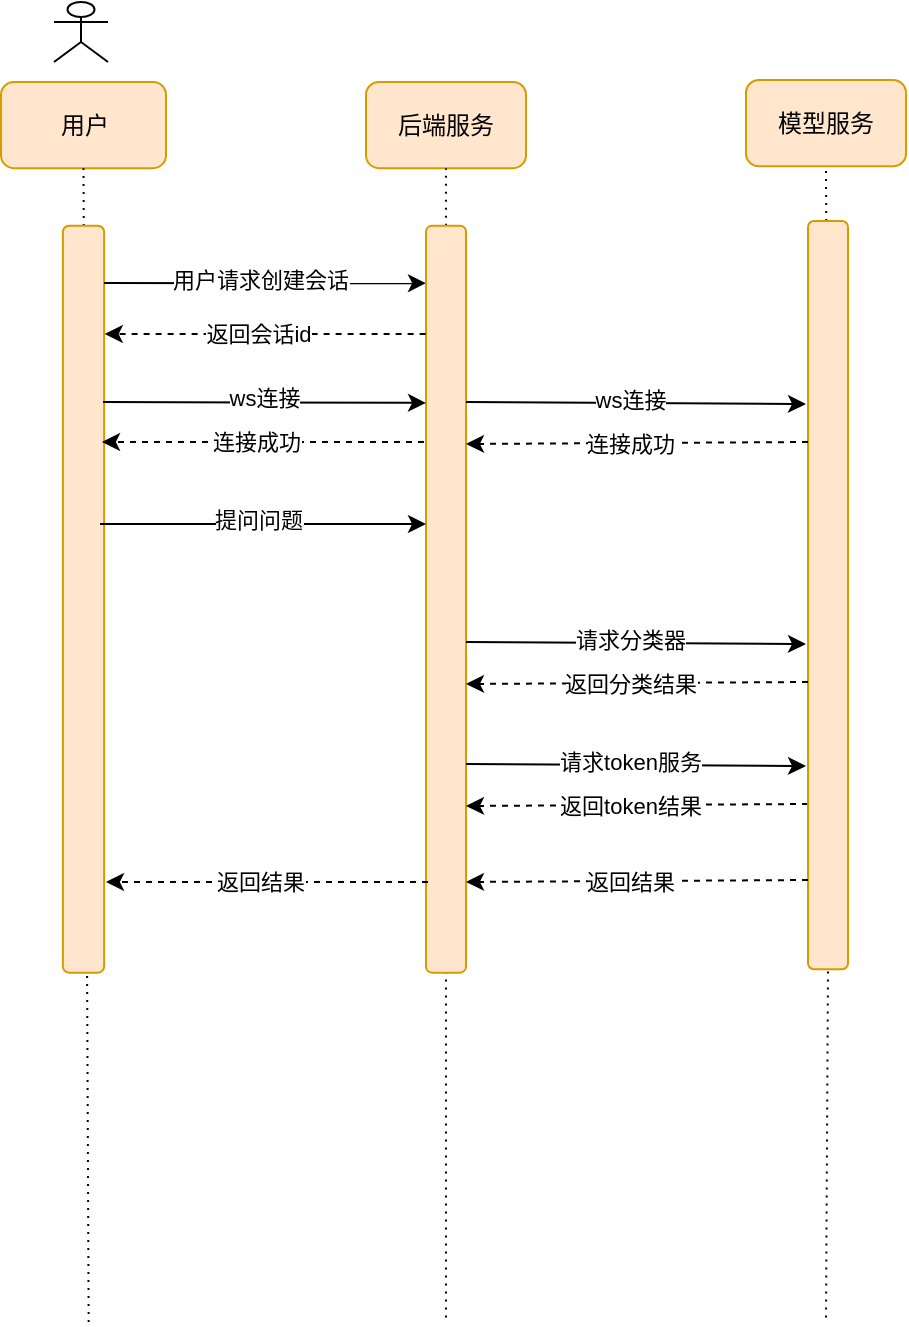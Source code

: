 <mxfile version="22.1.0" type="github">
  <diagram name="第 1 页" id="oR9RHzwoBkuz_bd_ao7u">
    <mxGraphModel dx="666" dy="376" grid="1" gridSize="10" guides="1" tooltips="1" connect="1" arrows="1" fold="1" page="1" pageScale="1" pageWidth="827" pageHeight="1169" math="0" shadow="0">
      <root>
        <mxCell id="0" />
        <mxCell id="1" parent="0" />
        <mxCell id="aiIPUgThEmhUXbGEXyu0-3" value="" style="shape=umlActor;verticalLabelPosition=bottom;verticalAlign=top;html=1;" parent="1" vertex="1">
          <mxGeometry x="134" y="70" width="27" height="30" as="geometry" />
        </mxCell>
        <mxCell id="aiIPUgThEmhUXbGEXyu0-7" value="" style="group" parent="1" vertex="1" connectable="0">
          <mxGeometry x="107.5" y="110" width="82.5" height="620" as="geometry" />
        </mxCell>
        <mxCell id="aiIPUgThEmhUXbGEXyu0-1" value="用户" style="rounded=1;whiteSpace=wrap;html=1;fillColor=#ffe6cc;strokeColor=#d79b00;" parent="aiIPUgThEmhUXbGEXyu0-7" vertex="1">
          <mxGeometry width="82.5" height="43.095" as="geometry" />
        </mxCell>
        <mxCell id="aiIPUgThEmhUXbGEXyu0-6" value="" style="endArrow=none;dashed=1;html=1;dashPattern=1 3;strokeWidth=1;rounded=0;entryX=0.5;entryY=1;entryDx=0;entryDy=0;" parent="aiIPUgThEmhUXbGEXyu0-7" target="aiIPUgThEmhUXbGEXyu0-1" edge="1">
          <mxGeometry width="50" height="50" relative="1" as="geometry">
            <mxPoint x="43.828" y="620" as="sourcePoint" />
            <mxPoint x="64.453" y="100.556" as="targetPoint" />
          </mxGeometry>
        </mxCell>
        <mxCell id="aiIPUgThEmhUXbGEXyu0-16" value="" style="rounded=1;whiteSpace=wrap;html=1;fillColor=#ffe6cc;strokeColor=#d79b00;" parent="aiIPUgThEmhUXbGEXyu0-7" vertex="1">
          <mxGeometry x="30.938" y="71.826" width="20.625" height="373.494" as="geometry" />
        </mxCell>
        <mxCell id="aiIPUgThEmhUXbGEXyu0-35" value="" style="endArrow=classic;html=1;rounded=0;exitX=1;exitY=0.5;exitDx=0;exitDy=0;entryX=0;entryY=0.077;entryDx=0;entryDy=0;entryPerimeter=0;" parent="aiIPUgThEmhUXbGEXyu0-7" target="aiIPUgThEmhUXbGEXyu0-21" edge="1">
          <mxGeometry width="50" height="50" relative="1" as="geometry">
            <mxPoint x="51.562" y="100.556" as="sourcePoint" />
            <mxPoint x="249.562" y="100.556" as="targetPoint" />
          </mxGeometry>
        </mxCell>
        <mxCell id="aiIPUgThEmhUXbGEXyu0-36" value="用户请求创建会话" style="edgeLabel;html=1;align=center;verticalAlign=middle;resizable=0;points=[];" parent="aiIPUgThEmhUXbGEXyu0-35" vertex="1" connectable="0">
          <mxGeometry x="-0.104" y="2" relative="1" as="geometry">
            <mxPoint x="6" as="offset" />
          </mxGeometry>
        </mxCell>
        <mxCell id="aiIPUgThEmhUXbGEXyu0-8" value="" style="group" parent="1" vertex="1" connectable="0">
          <mxGeometry x="290" y="110" width="80" height="620" as="geometry" />
        </mxCell>
        <mxCell id="aiIPUgThEmhUXbGEXyu0-9" value="后端服务" style="rounded=1;whiteSpace=wrap;html=1;fillColor=#ffe6cc;strokeColor=#d79b00;" parent="aiIPUgThEmhUXbGEXyu0-8" vertex="1">
          <mxGeometry width="80" height="43.095" as="geometry" />
        </mxCell>
        <mxCell id="aiIPUgThEmhUXbGEXyu0-10" value="" style="endArrow=none;dashed=1;html=1;dashPattern=1 3;strokeWidth=1;rounded=0;entryX=0.5;entryY=1;entryDx=0;entryDy=0;" parent="aiIPUgThEmhUXbGEXyu0-8" source="aiIPUgThEmhUXbGEXyu0-21" target="aiIPUgThEmhUXbGEXyu0-9" edge="1">
          <mxGeometry width="50" height="50" relative="1" as="geometry">
            <mxPoint x="42.5" y="620" as="sourcePoint" />
            <mxPoint x="62.5" y="100.556" as="targetPoint" />
          </mxGeometry>
        </mxCell>
        <mxCell id="aiIPUgThEmhUXbGEXyu0-22" value="" style="endArrow=none;dashed=1;html=1;dashPattern=1 3;strokeWidth=1;rounded=0;entryX=0.5;entryY=1;entryDx=0;entryDy=0;" parent="aiIPUgThEmhUXbGEXyu0-8" target="aiIPUgThEmhUXbGEXyu0-21" edge="1">
          <mxGeometry width="50" height="50" relative="1" as="geometry">
            <mxPoint x="40" y="617.702" as="sourcePoint" />
            <mxPoint x="330" y="201.112" as="targetPoint" />
          </mxGeometry>
        </mxCell>
        <mxCell id="aiIPUgThEmhUXbGEXyu0-21" value="" style="rounded=1;whiteSpace=wrap;html=1;fillColor=#ffe6cc;strokeColor=#d79b00;" parent="aiIPUgThEmhUXbGEXyu0-8" vertex="1">
          <mxGeometry x="30" y="71.826" width="20" height="373.494" as="geometry" />
        </mxCell>
        <mxCell id="aiIPUgThEmhUXbGEXyu0-68" value="" style="endArrow=classic;html=1;rounded=0;exitX=1;exitY=0.5;exitDx=0;exitDy=0;entryX=0;entryY=0.077;entryDx=0;entryDy=0;entryPerimeter=0;" parent="aiIPUgThEmhUXbGEXyu0-8" edge="1">
          <mxGeometry width="50" height="50" relative="1" as="geometry">
            <mxPoint x="-131.438" y="159.996" as="sourcePoint" />
            <mxPoint x="30" y="160.44" as="targetPoint" />
          </mxGeometry>
        </mxCell>
        <mxCell id="aiIPUgThEmhUXbGEXyu0-70" value="ws连接" style="edgeLabel;html=1;align=center;verticalAlign=middle;resizable=0;points=[];" parent="aiIPUgThEmhUXbGEXyu0-68" vertex="1" connectable="0">
          <mxGeometry x="0.088" y="2" relative="1" as="geometry">
            <mxPoint x="-8" as="offset" />
          </mxGeometry>
        </mxCell>
        <mxCell id="aiIPUgThEmhUXbGEXyu0-59" value="" style="endArrow=classic;html=1;rounded=0;exitX=1;exitY=0.5;exitDx=0;exitDy=0;entryX=-0.07;entryY=0.28;entryDx=0;entryDy=0;entryPerimeter=0;" parent="aiIPUgThEmhUXbGEXyu0-8" edge="1">
          <mxGeometry width="50" height="50" relative="1" as="geometry">
            <mxPoint x="50" y="341" as="sourcePoint" />
            <mxPoint x="220" y="342" as="targetPoint" />
          </mxGeometry>
        </mxCell>
        <mxCell id="aiIPUgThEmhUXbGEXyu0-60" value="请求token服务" style="edgeLabel;html=1;align=center;verticalAlign=middle;resizable=0;points=[];" parent="aiIPUgThEmhUXbGEXyu0-59" vertex="1" connectable="0">
          <mxGeometry x="-0.104" y="2" relative="1" as="geometry">
            <mxPoint x="6" as="offset" />
          </mxGeometry>
        </mxCell>
        <mxCell id="aiIPUgThEmhUXbGEXyu0-61" value="" style="endArrow=classic;html=1;rounded=0;entryX=1.015;entryY=0.145;entryDx=0;entryDy=0;entryPerimeter=0;exitX=0.02;exitY=0.387;exitDx=0;exitDy=0;exitPerimeter=0;dashed=1;" parent="aiIPUgThEmhUXbGEXyu0-8" edge="1">
          <mxGeometry width="50" height="50" relative="1" as="geometry">
            <mxPoint x="221" y="361" as="sourcePoint" />
            <mxPoint x="50" y="362" as="targetPoint" />
          </mxGeometry>
        </mxCell>
        <mxCell id="aiIPUgThEmhUXbGEXyu0-62" value="返回token结果" style="edgeLabel;html=1;align=center;verticalAlign=middle;resizable=0;points=[];" parent="aiIPUgThEmhUXbGEXyu0-61" vertex="1" connectable="0">
          <mxGeometry x="0.049" relative="1" as="geometry">
            <mxPoint as="offset" />
          </mxGeometry>
        </mxCell>
        <mxCell id="aiIPUgThEmhUXbGEXyu0-11" value="" style="group" parent="1" vertex="1" connectable="0">
          <mxGeometry x="480" y="109" width="80" height="621" as="geometry" />
        </mxCell>
        <mxCell id="aiIPUgThEmhUXbGEXyu0-12" value="模型服务" style="rounded=1;whiteSpace=wrap;html=1;fillColor=#ffe6cc;strokeColor=#d79b00;" parent="aiIPUgThEmhUXbGEXyu0-11" vertex="1">
          <mxGeometry width="80" height="43.165" as="geometry" />
        </mxCell>
        <mxCell id="aiIPUgThEmhUXbGEXyu0-13" value="" style="endArrow=none;dashed=1;html=1;dashPattern=1 3;strokeWidth=1;rounded=0;entryX=0.5;entryY=1;entryDx=0;entryDy=0;" parent="aiIPUgThEmhUXbGEXyu0-11" source="aiIPUgThEmhUXbGEXyu0-23" target="aiIPUgThEmhUXbGEXyu0-12" edge="1">
          <mxGeometry width="50" height="50" relative="1" as="geometry">
            <mxPoint x="42.5" y="621" as="sourcePoint" />
            <mxPoint x="62.5" y="100.718" as="targetPoint" />
          </mxGeometry>
        </mxCell>
        <mxCell id="aiIPUgThEmhUXbGEXyu0-24" value="" style="endArrow=none;dashed=1;html=1;dashPattern=1 3;strokeWidth=1;rounded=0;entryX=0.5;entryY=1;entryDx=0;entryDy=0;" parent="aiIPUgThEmhUXbGEXyu0-11" target="aiIPUgThEmhUXbGEXyu0-23" edge="1">
          <mxGeometry width="50" height="50" relative="1" as="geometry">
            <mxPoint x="40" y="618.698" as="sourcePoint" />
            <mxPoint x="510" y="201.437" as="targetPoint" />
          </mxGeometry>
        </mxCell>
        <mxCell id="aiIPUgThEmhUXbGEXyu0-23" value="" style="rounded=1;whiteSpace=wrap;html=1;fillColor=#ffe6cc;strokeColor=#d79b00;" parent="aiIPUgThEmhUXbGEXyu0-11" vertex="1">
          <mxGeometry x="31" y="70.503" width="20" height="374.096" as="geometry" />
        </mxCell>
        <mxCell id="aiIPUgThEmhUXbGEXyu0-66" value="" style="endArrow=classic;html=1;rounded=0;entryX=1.015;entryY=0.145;entryDx=0;entryDy=0;entryPerimeter=0;exitX=0.02;exitY=0.387;exitDx=0;exitDy=0;exitPerimeter=0;dashed=1;" parent="aiIPUgThEmhUXbGEXyu0-11" edge="1">
          <mxGeometry width="50" height="50" relative="1" as="geometry">
            <mxPoint x="31" y="400" as="sourcePoint" />
            <mxPoint x="-140" y="401" as="targetPoint" />
          </mxGeometry>
        </mxCell>
        <mxCell id="aiIPUgThEmhUXbGEXyu0-67" value="返回结果" style="edgeLabel;html=1;align=center;verticalAlign=middle;resizable=0;points=[];" parent="aiIPUgThEmhUXbGEXyu0-66" vertex="1" connectable="0">
          <mxGeometry x="0.049" relative="1" as="geometry">
            <mxPoint as="offset" />
          </mxGeometry>
        </mxCell>
        <mxCell id="aiIPUgThEmhUXbGEXyu0-28" value="" style="endArrow=classic;html=1;rounded=0;entryX=1.015;entryY=0.145;entryDx=0;entryDy=0;entryPerimeter=0;exitX=-0.01;exitY=0.145;exitDx=0;exitDy=0;exitPerimeter=0;dashed=1;" parent="1" source="aiIPUgThEmhUXbGEXyu0-21" target="aiIPUgThEmhUXbGEXyu0-16" edge="1">
          <mxGeometry width="50" height="50" relative="1" as="geometry">
            <mxPoint x="220" y="260" as="sourcePoint" />
            <mxPoint x="270" y="210" as="targetPoint" />
          </mxGeometry>
        </mxCell>
        <mxCell id="aiIPUgThEmhUXbGEXyu0-29" value="返回会话id" style="edgeLabel;html=1;align=center;verticalAlign=middle;resizable=0;points=[];" parent="aiIPUgThEmhUXbGEXyu0-28" vertex="1" connectable="0">
          <mxGeometry x="0.049" relative="1" as="geometry">
            <mxPoint as="offset" />
          </mxGeometry>
        </mxCell>
        <mxCell id="aiIPUgThEmhUXbGEXyu0-48" value="" style="endArrow=classic;html=1;rounded=0;exitX=1;exitY=0.5;exitDx=0;exitDy=0;entryX=0;entryY=0.077;entryDx=0;entryDy=0;entryPerimeter=0;" parent="1" edge="1">
          <mxGeometry width="50" height="50" relative="1" as="geometry">
            <mxPoint x="157" y="331" as="sourcePoint" />
            <mxPoint x="320" y="331" as="targetPoint" />
          </mxGeometry>
        </mxCell>
        <mxCell id="aiIPUgThEmhUXbGEXyu0-49" value="提问问题" style="edgeLabel;html=1;align=center;verticalAlign=middle;resizable=0;points=[];" parent="aiIPUgThEmhUXbGEXyu0-48" vertex="1" connectable="0">
          <mxGeometry x="-0.104" y="2" relative="1" as="geometry">
            <mxPoint x="6" as="offset" />
          </mxGeometry>
        </mxCell>
        <mxCell id="aiIPUgThEmhUXbGEXyu0-53" value="" style="endArrow=classic;html=1;rounded=0;exitX=1;exitY=0.5;exitDx=0;exitDy=0;entryX=-0.07;entryY=0.28;entryDx=0;entryDy=0;entryPerimeter=0;" parent="1" edge="1">
          <mxGeometry width="50" height="50" relative="1" as="geometry">
            <mxPoint x="340" y="390" as="sourcePoint" />
            <mxPoint x="510" y="391" as="targetPoint" />
          </mxGeometry>
        </mxCell>
        <mxCell id="aiIPUgThEmhUXbGEXyu0-54" value="请求分类器" style="edgeLabel;html=1;align=center;verticalAlign=middle;resizable=0;points=[];" parent="aiIPUgThEmhUXbGEXyu0-53" vertex="1" connectable="0">
          <mxGeometry x="-0.104" y="2" relative="1" as="geometry">
            <mxPoint x="6" as="offset" />
          </mxGeometry>
        </mxCell>
        <mxCell id="aiIPUgThEmhUXbGEXyu0-57" value="" style="endArrow=classic;html=1;rounded=0;entryX=1.015;entryY=0.145;entryDx=0;entryDy=0;entryPerimeter=0;exitX=0.02;exitY=0.387;exitDx=0;exitDy=0;exitPerimeter=0;dashed=1;" parent="1" edge="1">
          <mxGeometry width="50" height="50" relative="1" as="geometry">
            <mxPoint x="511" y="410" as="sourcePoint" />
            <mxPoint x="340" y="411" as="targetPoint" />
          </mxGeometry>
        </mxCell>
        <mxCell id="aiIPUgThEmhUXbGEXyu0-58" value="返回分类结果" style="edgeLabel;html=1;align=center;verticalAlign=middle;resizable=0;points=[];" parent="aiIPUgThEmhUXbGEXyu0-57" vertex="1" connectable="0">
          <mxGeometry x="0.049" relative="1" as="geometry">
            <mxPoint as="offset" />
          </mxGeometry>
        </mxCell>
        <mxCell id="aiIPUgThEmhUXbGEXyu0-71" value="" style="endArrow=classic;html=1;rounded=0;exitX=1;exitY=0.5;exitDx=0;exitDy=0;entryX=-0.07;entryY=0.28;entryDx=0;entryDy=0;entryPerimeter=0;" parent="1" edge="1">
          <mxGeometry width="50" height="50" relative="1" as="geometry">
            <mxPoint x="340" y="270" as="sourcePoint" />
            <mxPoint x="510" y="271" as="targetPoint" />
          </mxGeometry>
        </mxCell>
        <mxCell id="aiIPUgThEmhUXbGEXyu0-72" value="ws连接" style="edgeLabel;html=1;align=center;verticalAlign=middle;resizable=0;points=[];" parent="aiIPUgThEmhUXbGEXyu0-71" vertex="1" connectable="0">
          <mxGeometry x="-0.104" y="2" relative="1" as="geometry">
            <mxPoint x="6" as="offset" />
          </mxGeometry>
        </mxCell>
        <mxCell id="aiIPUgThEmhUXbGEXyu0-73" value="" style="endArrow=classic;html=1;rounded=0;entryX=1.015;entryY=0.145;entryDx=0;entryDy=0;entryPerimeter=0;exitX=0.02;exitY=0.387;exitDx=0;exitDy=0;exitPerimeter=0;dashed=1;" parent="1" edge="1">
          <mxGeometry width="50" height="50" relative="1" as="geometry">
            <mxPoint x="511" y="290" as="sourcePoint" />
            <mxPoint x="340" y="291" as="targetPoint" />
          </mxGeometry>
        </mxCell>
        <mxCell id="aiIPUgThEmhUXbGEXyu0-74" value="连接成功" style="edgeLabel;html=1;align=center;verticalAlign=middle;resizable=0;points=[];" parent="aiIPUgThEmhUXbGEXyu0-73" vertex="1" connectable="0">
          <mxGeometry x="0.049" relative="1" as="geometry">
            <mxPoint as="offset" />
          </mxGeometry>
        </mxCell>
        <mxCell id="aiIPUgThEmhUXbGEXyu0-75" value="" style="endArrow=classic;html=1;rounded=0;entryX=1.015;entryY=0.145;entryDx=0;entryDy=0;entryPerimeter=0;exitX=-0.01;exitY=0.145;exitDx=0;exitDy=0;exitPerimeter=0;dashed=1;" parent="1" edge="1">
          <mxGeometry width="50" height="50" relative="1" as="geometry">
            <mxPoint x="319" y="290" as="sourcePoint" />
            <mxPoint x="158" y="290" as="targetPoint" />
          </mxGeometry>
        </mxCell>
        <mxCell id="aiIPUgThEmhUXbGEXyu0-76" value="连接成功" style="edgeLabel;html=1;align=center;verticalAlign=middle;resizable=0;points=[];" parent="aiIPUgThEmhUXbGEXyu0-75" vertex="1" connectable="0">
          <mxGeometry x="0.049" relative="1" as="geometry">
            <mxPoint as="offset" />
          </mxGeometry>
        </mxCell>
        <mxCell id="aiIPUgThEmhUXbGEXyu0-77" value="" style="endArrow=classic;html=1;rounded=0;entryX=1.015;entryY=0.145;entryDx=0;entryDy=0;entryPerimeter=0;exitX=-0.01;exitY=0.145;exitDx=0;exitDy=0;exitPerimeter=0;dashed=1;" parent="1" edge="1">
          <mxGeometry width="50" height="50" relative="1" as="geometry">
            <mxPoint x="321" y="510" as="sourcePoint" />
            <mxPoint x="160" y="510" as="targetPoint" />
          </mxGeometry>
        </mxCell>
        <mxCell id="aiIPUgThEmhUXbGEXyu0-78" value="返回结果" style="edgeLabel;html=1;align=center;verticalAlign=middle;resizable=0;points=[];" parent="aiIPUgThEmhUXbGEXyu0-77" vertex="1" connectable="0">
          <mxGeometry x="0.049" relative="1" as="geometry">
            <mxPoint as="offset" />
          </mxGeometry>
        </mxCell>
      </root>
    </mxGraphModel>
  </diagram>
</mxfile>
